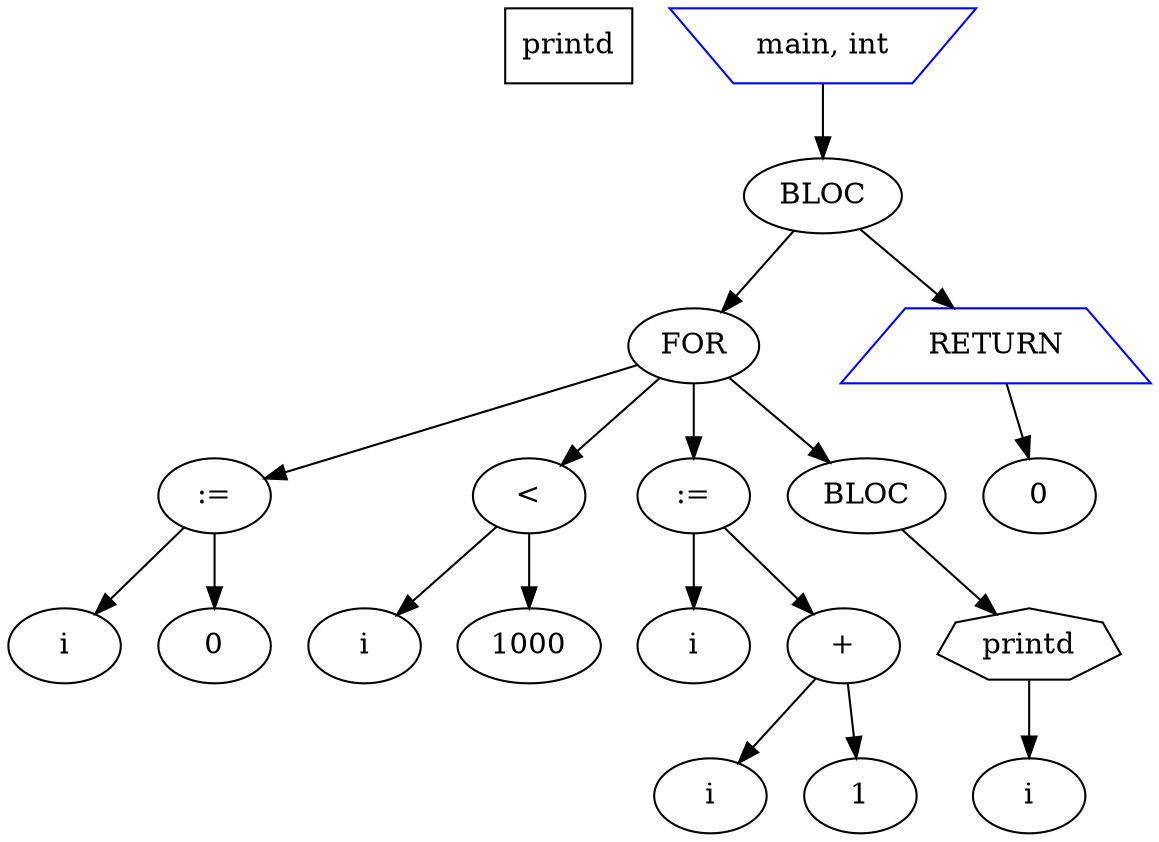 digraph Programme {

node_printd_1 [label="printd" shape=polygon];


node_main_17 [label="main, int" shape=invtrapezium color=blue];
node_bloc_18 [shape=ellipse label="BLOC"];
node_main_17 -> node_bloc_18

node_for_node_affect_node_var_i_3_node_0_4_4_node_comp_6_node_affect_node_var_i_7_node_expr_9_10_15 [shape=ellipse label="FOR"];

node_affect_node_var_i_3_node_0_4_4 [label=":=" shape=ellipse];

node_var_i_3 [shape=ellipse label="i"];
node_affect_node_var_i_3_node_0_4_4 -> node_var_i_3

node_0_4 [shape=ellipse label="0"];
node_affect_node_var_i_3_node_0_4_4 -> node_0_4
node_for_node_affect_node_var_i_3_node_0_4_4_node_comp_6_node_affect_node_var_i_7_node_expr_9_10_15 -> node_affect_node_var_i_3_node_0_4_4

node_comp_6 [shape=ellipse label="<"];

node_var_i_5 [shape=ellipse label="i"];
node_comp_6 -> node_var_i_5;

node_1000_6 [shape=ellipse label="1000"];
node_comp_6 -> node_1000_6;
node_for_node_affect_node_var_i_3_node_0_4_4_node_comp_6_node_affect_node_var_i_7_node_expr_9_10_15 -> node_comp_6

node_affect_node_var_i_7_node_expr_9_10 [label=":=" shape=ellipse];

node_var_i_7 [shape=ellipse label="i"];
node_affect_node_var_i_7_node_expr_9_10 -> node_var_i_7

node_expr_9 [shape=ellipse label="+"];

node_var_i_8 [shape=ellipse label="i"];
node_expr_9 -> node_var_i_8

node_1_9 [shape=ellipse label="1"];
node_expr_9 -> node_1_9
node_affect_node_var_i_7_node_expr_9_10 -> node_expr_9
node_for_node_affect_node_var_i_3_node_0_4_4_node_comp_6_node_affect_node_var_i_7_node_expr_9_10_15 -> node_affect_node_var_i_7_node_expr_9_10

node_bloc_13 [shape=ellipse label="BLOC"];

node_appel_printd_12 [shape=septagon label="printd"];

node_var_i_11 [shape=ellipse label="i"];
node_appel_printd_12 -> node_var_i_11
node_bloc_13 -> node_appel_printd_12
node_for_node_affect_node_var_i_3_node_0_4_4_node_comp_6_node_affect_node_var_i_7_node_expr_9_10_15 -> node_bloc_13

node_bloc_18 -> node_for_node_affect_node_var_i_3_node_0_4_4_node_comp_6_node_affect_node_var_i_7_node_expr_9_10_15

node_return_node_0_16_16 [shape=trapezium label="RETURN" color=blue];

node_0_16 [shape=ellipse label="0"];
node_return_node_0_16_16 -> node_0_16

node_bloc_18 -> node_return_node_0_16_16

}